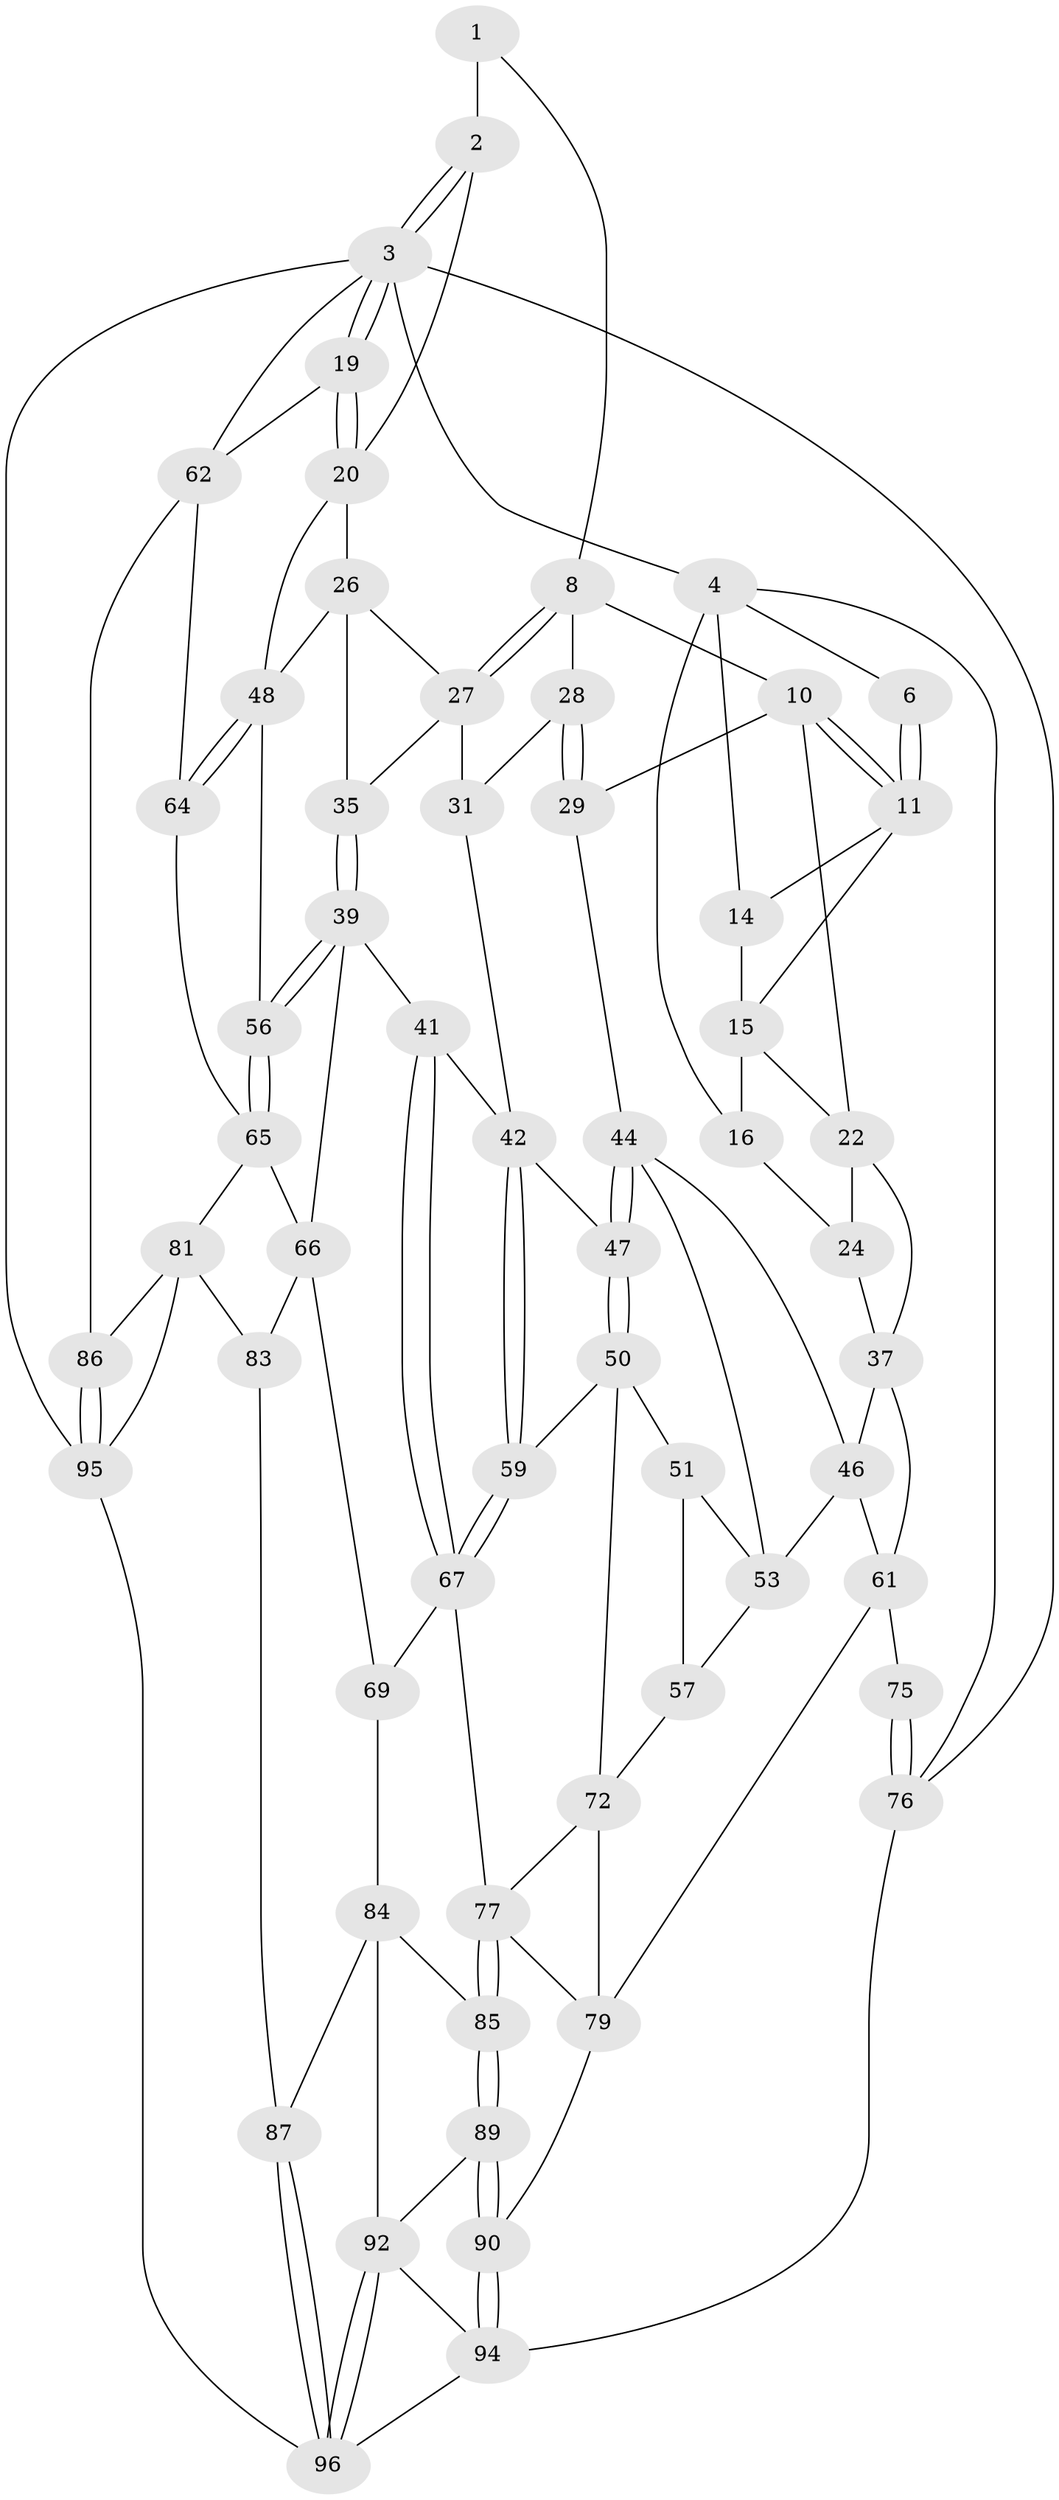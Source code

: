 // original degree distribution, {3: 0.029411764705882353, 4: 0.2549019607843137, 6: 0.2549019607843137, 5: 0.46078431372549017}
// Generated by graph-tools (version 1.1) at 2025/38/02/21/25 10:38:58]
// undirected, 59 vertices, 129 edges
graph export_dot {
graph [start="1"]
  node [color=gray90,style=filled];
  1 [pos="+0.5986421664878527+0",super="+7"];
  2 [pos="+0.8994873904626953+0",super="+12"];
  3 [pos="+1+0",super="+102"];
  4 [pos="+0+0",super="+5"];
  6 [pos="+0.5762331016612509+0"];
  8 [pos="+0.5926014425924314+0.19890234041632204",super="+9"];
  10 [pos="+0.48909599413661664+0.16406248213408828",super="+25"];
  11 [pos="+0.47887956055676134+0.1531950682446184",super="+13"];
  14 [pos="+0.25178674063234385+0"];
  15 [pos="+0.18280252393521645+0.10536695882537662",super="+18"];
  16 [pos="+0.05354306418435466+0.1756383391678076",super="+17"];
  19 [pos="+1+0.3208333031909733"];
  20 [pos="+1+0.3310187664546871",super="+21"];
  22 [pos="+0.2308600511567444+0.31136592196364454",super="+23"];
  24 [pos="+0.13848610541712272+0.3043484257245803",super="+36"];
  26 [pos="+0.7503637811541051+0.31940253018322773",super="+34"];
  27 [pos="+0.6162270930799607+0.26206667238952025",super="+30"];
  28 [pos="+0.44036258979355997+0.2720156687909238",super="+32"];
  29 [pos="+0.2482974733266518+0.3282305904902966",super="+33"];
  31 [pos="+0.4706144949151908+0.4188087417963439"];
  35 [pos="+0.6094949843291376+0.37464797916848064"];
  37 [pos="+0.12551665260550016+0.4346311752246924",super="+38"];
  39 [pos="+0.6084946887297619+0.5043212835448259",super="+40"];
  41 [pos="+0.548303506967647+0.5313239701088612"];
  42 [pos="+0.4943066967157757+0.4821785683267361",super="+43"];
  44 [pos="+0.2851881209150278+0.4036068129474596",super="+45"];
  46 [pos="+0.1510581364375973+0.5157692681542506",super="+54"];
  47 [pos="+0.3513657128703112+0.4501396343739962"];
  48 [pos="+0.9469234011665089+0.4559818487572999",super="+49"];
  50 [pos="+0.35611332845855387+0.5753971090667265",super="+60"];
  51 [pos="+0.29167586419992586+0.5812347694709619",super="+52"];
  53 [pos="+0.2724152840483562+0.43651842904813565",super="+55"];
  56 [pos="+0.7353753142581261+0.5282814088179834"];
  57 [pos="+0.1711361651303862+0.6227161346868645",super="+58"];
  59 [pos="+0.38534673853627494+0.5950151108441951"];
  61 [pos="+0+0.6169703250567824",super="+74"];
  62 [pos="+1+0.8292711689067047",super="+63"];
  64 [pos="+0.9035109671632695+0.6754018581947102"];
  65 [pos="+0.7355766877163388+0.5907166394380761",super="+71"];
  66 [pos="+0.628722872243178+0.6734347893303129",super="+68"];
  67 [pos="+0.4704335639988001+0.6330692087340524",super="+70"];
  69 [pos="+0.5290876204212033+0.7029805399297488"];
  72 [pos="+0.34053710479550464+0.6734046155177376",super="+73"];
  75 [pos="+0+0.7581792906401934",super="+99"];
  76 [pos="+0+1",super="+100"];
  77 [pos="+0.35510117478979497+0.7727782918983983",super="+78"];
  79 [pos="+0.19866304335816293+0.7211180158396551",super="+80"];
  81 [pos="+0.811604401223639+0.7433659043348764",super="+82"];
  83 [pos="+0.6755042497370077+0.864079636443384"];
  84 [pos="+0.47876567102114637+0.7736641624563774",super="+88"];
  85 [pos="+0.3561863373446009+0.7768116117920866"];
  86 [pos="+0.9514213151237537+0.8699511837553535"];
  87 [pos="+0.5447192843352264+0.8850047009135241"];
  89 [pos="+0.35351989351697205+0.8083283996864581"];
  90 [pos="+0.21414976086704537+0.9141098907274194",super="+91"];
  92 [pos="+0.4369223098894138+0.8862318777639103",super="+93"];
  94 [pos="+0.24899452481908935+1",super="+98"];
  95 [pos="+0.751211280677806+0.9973970537464095",super="+101"];
  96 [pos="+0.42967026938091474+1",super="+97"];
  1 -- 2 [weight=2];
  1 -- 8;
  2 -- 3;
  2 -- 3;
  2 -- 20;
  3 -- 4;
  3 -- 19;
  3 -- 19;
  3 -- 76;
  3 -- 62;
  3 -- 95;
  4 -- 76;
  4 -- 6;
  4 -- 14;
  4 -- 16;
  6 -- 11;
  6 -- 11;
  8 -- 27;
  8 -- 27;
  8 -- 10;
  8 -- 28;
  10 -- 11;
  10 -- 11;
  10 -- 29;
  10 -- 22;
  11 -- 14;
  11 -- 15;
  14 -- 15;
  15 -- 16;
  15 -- 22;
  16 -- 24 [weight=2];
  19 -- 20;
  19 -- 20;
  19 -- 62;
  20 -- 48;
  20 -- 26;
  22 -- 24;
  22 -- 37;
  24 -- 37;
  26 -- 27;
  26 -- 48;
  26 -- 35;
  27 -- 35;
  27 -- 31;
  28 -- 29 [weight=2];
  28 -- 29;
  28 -- 31;
  29 -- 44;
  31 -- 42;
  35 -- 39;
  35 -- 39;
  37 -- 46;
  37 -- 61;
  39 -- 56;
  39 -- 56;
  39 -- 41;
  39 -- 66;
  41 -- 42;
  41 -- 67;
  41 -- 67;
  42 -- 59;
  42 -- 59;
  42 -- 47;
  44 -- 47;
  44 -- 47;
  44 -- 53;
  44 -- 46;
  46 -- 61;
  46 -- 53;
  47 -- 50;
  47 -- 50;
  48 -- 64;
  48 -- 64;
  48 -- 56;
  50 -- 51;
  50 -- 72;
  50 -- 59;
  51 -- 57 [weight=2];
  51 -- 53;
  53 -- 57;
  56 -- 65;
  56 -- 65;
  57 -- 72;
  59 -- 67;
  59 -- 67;
  61 -- 75;
  61 -- 79;
  62 -- 64;
  62 -- 86;
  64 -- 65;
  65 -- 66;
  65 -- 81;
  66 -- 83;
  66 -- 69;
  67 -- 77;
  67 -- 69;
  69 -- 84;
  72 -- 77;
  72 -- 79;
  75 -- 76 [weight=2];
  75 -- 76;
  76 -- 94;
  77 -- 85;
  77 -- 85;
  77 -- 79;
  79 -- 90;
  81 -- 86;
  81 -- 83;
  81 -- 95;
  83 -- 87;
  84 -- 85;
  84 -- 92;
  84 -- 87;
  85 -- 89;
  85 -- 89;
  86 -- 95;
  86 -- 95;
  87 -- 96;
  87 -- 96;
  89 -- 90;
  89 -- 90;
  89 -- 92;
  90 -- 94;
  90 -- 94;
  92 -- 96;
  92 -- 96;
  92 -- 94;
  94 -- 96;
  95 -- 96;
}
